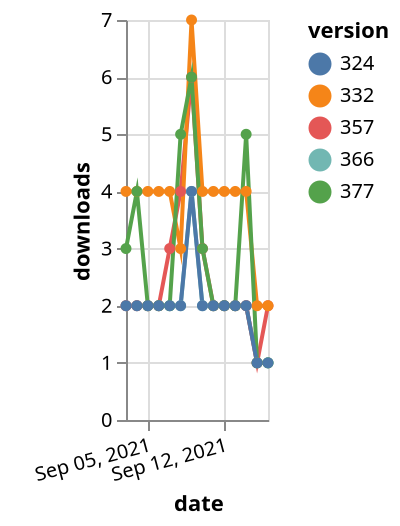 {"$schema": "https://vega.github.io/schema/vega-lite/v5.json", "description": "A simple bar chart with embedded data.", "data": {"values": [{"date": "2021-09-03", "total": 2294, "delta": 2, "version": "366"}, {"date": "2021-09-04", "total": 2296, "delta": 2, "version": "366"}, {"date": "2021-09-05", "total": 2298, "delta": 2, "version": "366"}, {"date": "2021-09-06", "total": 2300, "delta": 2, "version": "366"}, {"date": "2021-09-07", "total": 2302, "delta": 2, "version": "366"}, {"date": "2021-09-08", "total": 2304, "delta": 2, "version": "366"}, {"date": "2021-09-09", "total": 2308, "delta": 4, "version": "366"}, {"date": "2021-09-10", "total": 2310, "delta": 2, "version": "366"}, {"date": "2021-09-11", "total": 2312, "delta": 2, "version": "366"}, {"date": "2021-09-12", "total": 2314, "delta": 2, "version": "366"}, {"date": "2021-09-13", "total": 2316, "delta": 2, "version": "366"}, {"date": "2021-09-14", "total": 2318, "delta": 2, "version": "366"}, {"date": "2021-09-15", "total": 2319, "delta": 1, "version": "366"}, {"date": "2021-09-16", "total": 2320, "delta": 1, "version": "366"}, {"date": "2021-09-03", "total": 2886, "delta": 2, "version": "357"}, {"date": "2021-09-04", "total": 2888, "delta": 2, "version": "357"}, {"date": "2021-09-05", "total": 2890, "delta": 2, "version": "357"}, {"date": "2021-09-06", "total": 2892, "delta": 2, "version": "357"}, {"date": "2021-09-07", "total": 2895, "delta": 3, "version": "357"}, {"date": "2021-09-08", "total": 2899, "delta": 4, "version": "357"}, {"date": "2021-09-09", "total": 2905, "delta": 6, "version": "357"}, {"date": "2021-09-10", "total": 2908, "delta": 3, "version": "357"}, {"date": "2021-09-11", "total": 2910, "delta": 2, "version": "357"}, {"date": "2021-09-12", "total": 2912, "delta": 2, "version": "357"}, {"date": "2021-09-13", "total": 2914, "delta": 2, "version": "357"}, {"date": "2021-09-14", "total": 2916, "delta": 2, "version": "357"}, {"date": "2021-09-15", "total": 2917, "delta": 1, "version": "357"}, {"date": "2021-09-16", "total": 2919, "delta": 2, "version": "357"}, {"date": "2021-09-03", "total": 4937, "delta": 4, "version": "332"}, {"date": "2021-09-04", "total": 4941, "delta": 4, "version": "332"}, {"date": "2021-09-05", "total": 4945, "delta": 4, "version": "332"}, {"date": "2021-09-06", "total": 4949, "delta": 4, "version": "332"}, {"date": "2021-09-07", "total": 4953, "delta": 4, "version": "332"}, {"date": "2021-09-08", "total": 4956, "delta": 3, "version": "332"}, {"date": "2021-09-09", "total": 4963, "delta": 7, "version": "332"}, {"date": "2021-09-10", "total": 4967, "delta": 4, "version": "332"}, {"date": "2021-09-11", "total": 4971, "delta": 4, "version": "332"}, {"date": "2021-09-12", "total": 4975, "delta": 4, "version": "332"}, {"date": "2021-09-13", "total": 4979, "delta": 4, "version": "332"}, {"date": "2021-09-14", "total": 4983, "delta": 4, "version": "332"}, {"date": "2021-09-15", "total": 4985, "delta": 2, "version": "332"}, {"date": "2021-09-16", "total": 4987, "delta": 2, "version": "332"}, {"date": "2021-09-03", "total": 2104, "delta": 3, "version": "377"}, {"date": "2021-09-04", "total": 2108, "delta": 4, "version": "377"}, {"date": "2021-09-05", "total": 2110, "delta": 2, "version": "377"}, {"date": "2021-09-06", "total": 2112, "delta": 2, "version": "377"}, {"date": "2021-09-07", "total": 2114, "delta": 2, "version": "377"}, {"date": "2021-09-08", "total": 2119, "delta": 5, "version": "377"}, {"date": "2021-09-09", "total": 2125, "delta": 6, "version": "377"}, {"date": "2021-09-10", "total": 2128, "delta": 3, "version": "377"}, {"date": "2021-09-11", "total": 2130, "delta": 2, "version": "377"}, {"date": "2021-09-12", "total": 2132, "delta": 2, "version": "377"}, {"date": "2021-09-13", "total": 2134, "delta": 2, "version": "377"}, {"date": "2021-09-14", "total": 2139, "delta": 5, "version": "377"}, {"date": "2021-09-15", "total": 2140, "delta": 1, "version": "377"}, {"date": "2021-09-16", "total": 2141, "delta": 1, "version": "377"}, {"date": "2021-09-03", "total": 2618, "delta": 2, "version": "324"}, {"date": "2021-09-04", "total": 2620, "delta": 2, "version": "324"}, {"date": "2021-09-05", "total": 2622, "delta": 2, "version": "324"}, {"date": "2021-09-06", "total": 2624, "delta": 2, "version": "324"}, {"date": "2021-09-07", "total": 2626, "delta": 2, "version": "324"}, {"date": "2021-09-08", "total": 2628, "delta": 2, "version": "324"}, {"date": "2021-09-09", "total": 2632, "delta": 4, "version": "324"}, {"date": "2021-09-10", "total": 2634, "delta": 2, "version": "324"}, {"date": "2021-09-11", "total": 2636, "delta": 2, "version": "324"}, {"date": "2021-09-12", "total": 2638, "delta": 2, "version": "324"}, {"date": "2021-09-13", "total": 2640, "delta": 2, "version": "324"}, {"date": "2021-09-14", "total": 2642, "delta": 2, "version": "324"}, {"date": "2021-09-15", "total": 2643, "delta": 1, "version": "324"}, {"date": "2021-09-16", "total": 2644, "delta": 1, "version": "324"}]}, "width": "container", "mark": {"type": "line", "point": {"filled": true}}, "encoding": {"x": {"field": "date", "type": "temporal", "timeUnit": "yearmonthdate", "title": "date", "axis": {"labelAngle": -15}}, "y": {"field": "delta", "type": "quantitative", "title": "downloads"}, "color": {"field": "version", "type": "nominal"}, "tooltip": {"field": "delta"}}}